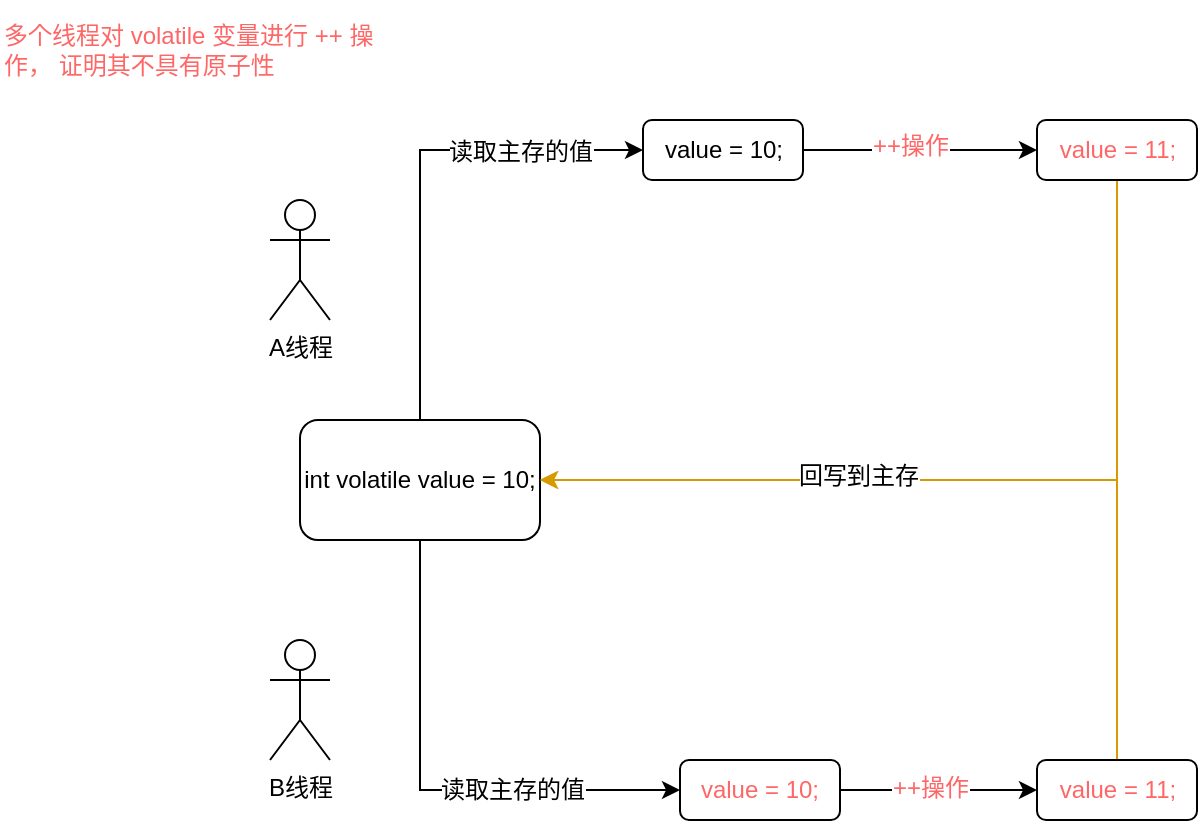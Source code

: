 <mxfile version="11.1.1" type="device"><diagram id="b-9t0TcHALbEDkdVBq32" name="第 1 页"><mxGraphModel dx="946" dy="682" grid="1" gridSize="10" guides="1" tooltips="1" connect="1" arrows="1" fold="1" page="1" pageScale="1" pageWidth="827" pageHeight="1169" math="0" shadow="0"><root><mxCell id="0"/><mxCell id="1" parent="0"/><mxCell id="iXbWCN_n2vmE-LP_ZDze-5" value="B线程" style="shape=umlActor;verticalLabelPosition=bottom;labelBackgroundColor=#ffffff;verticalAlign=top;html=1;" vertex="1" parent="1"><mxGeometry x="195" y="360" width="30" height="60" as="geometry"/></mxCell><mxCell id="iXbWCN_n2vmE-LP_ZDze-6" value="A线程" style="shape=umlActor;verticalLabelPosition=bottom;labelBackgroundColor=#ffffff;verticalAlign=top;html=1;" vertex="1" parent="1"><mxGeometry x="195" y="140" width="30" height="60" as="geometry"/></mxCell><mxCell id="iXbWCN_n2vmE-LP_ZDze-15" style="edgeStyle=orthogonalEdgeStyle;rounded=0;orthogonalLoop=1;jettySize=auto;html=1;exitX=0.5;exitY=0;exitDx=0;exitDy=0;entryX=0;entryY=0.5;entryDx=0;entryDy=0;" edge="1" parent="1" source="iXbWCN_n2vmE-LP_ZDze-13" target="iXbWCN_n2vmE-LP_ZDze-14"><mxGeometry relative="1" as="geometry"><mxPoint x="261.5" y="180" as="sourcePoint"/></mxGeometry></mxCell><mxCell id="iXbWCN_n2vmE-LP_ZDze-27" value="读取主存的值" style="text;html=1;resizable=0;points=[];align=center;verticalAlign=middle;labelBackgroundColor=#ffffff;" vertex="1" connectable="0" parent="iXbWCN_n2vmE-LP_ZDze-15"><mxGeometry x="0.498" y="-1" relative="1" as="geometry"><mxPoint as="offset"/></mxGeometry></mxCell><mxCell id="iXbWCN_n2vmE-LP_ZDze-17" style="edgeStyle=orthogonalEdgeStyle;rounded=0;orthogonalLoop=1;jettySize=auto;html=1;exitX=0.5;exitY=1;exitDx=0;exitDy=0;entryX=0;entryY=0.5;entryDx=0;entryDy=0;" edge="1" parent="1" source="iXbWCN_n2vmE-LP_ZDze-13" target="iXbWCN_n2vmE-LP_ZDze-16"><mxGeometry relative="1" as="geometry"/></mxCell><mxCell id="iXbWCN_n2vmE-LP_ZDze-28" value="读取主存的值" style="text;html=1;resizable=0;points=[];align=center;verticalAlign=middle;labelBackgroundColor=#ffffff;" vertex="1" connectable="0" parent="iXbWCN_n2vmE-LP_ZDze-17"><mxGeometry x="-0.02" y="46" relative="1" as="geometry"><mxPoint x="46" y="46" as="offset"/></mxGeometry></mxCell><mxCell id="iXbWCN_n2vmE-LP_ZDze-13" value="int volatile value = 10;" style="rounded=1;whiteSpace=wrap;html=1;" vertex="1" parent="1"><mxGeometry x="210" y="250" width="120" height="60" as="geometry"/></mxCell><mxCell id="iXbWCN_n2vmE-LP_ZDze-23" style="edgeStyle=orthogonalEdgeStyle;rounded=0;orthogonalLoop=1;jettySize=auto;html=1;exitX=1;exitY=0.5;exitDx=0;exitDy=0;" edge="1" parent="1" source="iXbWCN_n2vmE-LP_ZDze-14" target="iXbWCN_n2vmE-LP_ZDze-18"><mxGeometry relative="1" as="geometry"/></mxCell><mxCell id="iXbWCN_n2vmE-LP_ZDze-32" value="++操作" style="text;html=1;resizable=0;points=[];align=center;verticalAlign=middle;labelBackgroundColor=#ffffff;fontColor=#FF6666;" vertex="1" connectable="0" parent="iXbWCN_n2vmE-LP_ZDze-23"><mxGeometry x="-0.09" y="2" relative="1" as="geometry"><mxPoint as="offset"/></mxGeometry></mxCell><mxCell id="iXbWCN_n2vmE-LP_ZDze-14" value="value = 10;" style="rounded=1;whiteSpace=wrap;html=1;" vertex="1" parent="1"><mxGeometry x="381.5" y="100" width="80" height="30" as="geometry"/></mxCell><mxCell id="iXbWCN_n2vmE-LP_ZDze-25" style="edgeStyle=orthogonalEdgeStyle;rounded=0;orthogonalLoop=1;jettySize=auto;html=1;exitX=1;exitY=0.5;exitDx=0;exitDy=0;entryX=0;entryY=0.5;entryDx=0;entryDy=0;" edge="1" parent="1" source="iXbWCN_n2vmE-LP_ZDze-16" target="iXbWCN_n2vmE-LP_ZDze-19"><mxGeometry relative="1" as="geometry"/></mxCell><mxCell id="iXbWCN_n2vmE-LP_ZDze-31" value="++操作" style="text;html=1;resizable=0;points=[];align=center;verticalAlign=middle;labelBackgroundColor=#ffffff;fontColor=#FF6666;" vertex="1" connectable="0" parent="iXbWCN_n2vmE-LP_ZDze-25"><mxGeometry x="-0.091" y="1" relative="1" as="geometry"><mxPoint as="offset"/></mxGeometry></mxCell><mxCell id="iXbWCN_n2vmE-LP_ZDze-16" value="value = 10;" style="rounded=1;whiteSpace=wrap;html=1;fontColor=#FF6666;" vertex="1" parent="1"><mxGeometry x="400" y="420" width="80" height="30" as="geometry"/></mxCell><mxCell id="iXbWCN_n2vmE-LP_ZDze-20" style="edgeStyle=orthogonalEdgeStyle;rounded=0;orthogonalLoop=1;jettySize=auto;html=1;exitX=0.5;exitY=1;exitDx=0;exitDy=0;entryX=1;entryY=0.5;entryDx=0;entryDy=0;fillColor=#ffe6cc;strokeColor=#d79b00;" edge="1" parent="1" source="iXbWCN_n2vmE-LP_ZDze-18" target="iXbWCN_n2vmE-LP_ZDze-13"><mxGeometry relative="1" as="geometry"/></mxCell><mxCell id="iXbWCN_n2vmE-LP_ZDze-18" value="value = 11;" style="rounded=1;whiteSpace=wrap;html=1;fontColor=#FF6666;" vertex="1" parent="1"><mxGeometry x="578.5" y="100" width="80" height="30" as="geometry"/></mxCell><mxCell id="iXbWCN_n2vmE-LP_ZDze-21" style="edgeStyle=orthogonalEdgeStyle;rounded=0;orthogonalLoop=1;jettySize=auto;html=1;exitX=0.5;exitY=0;exitDx=0;exitDy=0;entryX=1;entryY=0.5;entryDx=0;entryDy=0;fillColor=#ffe6cc;strokeColor=#d79b00;" edge="1" parent="1" source="iXbWCN_n2vmE-LP_ZDze-19" target="iXbWCN_n2vmE-LP_ZDze-13"><mxGeometry relative="1" as="geometry"/></mxCell><mxCell id="iXbWCN_n2vmE-LP_ZDze-22" value="回写到主存" style="text;html=1;resizable=0;points=[];align=center;verticalAlign=middle;labelBackgroundColor=#ffffff;" vertex="1" connectable="0" parent="iXbWCN_n2vmE-LP_ZDze-21"><mxGeometry x="0.26" y="-2" relative="1" as="geometry"><mxPoint as="offset"/></mxGeometry></mxCell><mxCell id="iXbWCN_n2vmE-LP_ZDze-19" value="value = 11;" style="rounded=1;whiteSpace=wrap;html=1;fontColor=#FF6666;" vertex="1" parent="1"><mxGeometry x="578.5" y="420" width="80" height="30" as="geometry"/></mxCell><mxCell id="iXbWCN_n2vmE-LP_ZDze-33" value="多个线程对 volatile 变量进行 ++ 操作， 证明其不具有原子性" style="text;html=1;strokeColor=none;fillColor=none;align=left;verticalAlign=middle;whiteSpace=wrap;rounded=0;fontColor=#FF6666;" vertex="1" parent="1"><mxGeometry x="60" y="40" width="210" height="50" as="geometry"/></mxCell></root></mxGraphModel></diagram></mxfile>